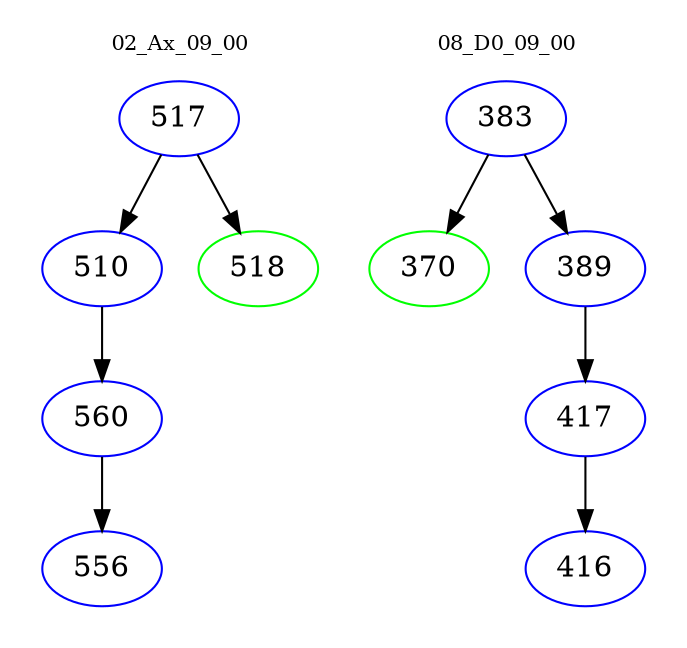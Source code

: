 digraph{
subgraph cluster_0 {
color = white
label = "02_Ax_09_00";
fontsize=10;
T0_517 [label="517", color="blue"]
T0_517 -> T0_510 [color="black"]
T0_510 [label="510", color="blue"]
T0_510 -> T0_560 [color="black"]
T0_560 [label="560", color="blue"]
T0_560 -> T0_556 [color="black"]
T0_556 [label="556", color="blue"]
T0_517 -> T0_518 [color="black"]
T0_518 [label="518", color="green"]
}
subgraph cluster_1 {
color = white
label = "08_D0_09_00";
fontsize=10;
T1_383 [label="383", color="blue"]
T1_383 -> T1_370 [color="black"]
T1_370 [label="370", color="green"]
T1_383 -> T1_389 [color="black"]
T1_389 [label="389", color="blue"]
T1_389 -> T1_417 [color="black"]
T1_417 [label="417", color="blue"]
T1_417 -> T1_416 [color="black"]
T1_416 [label="416", color="blue"]
}
}
